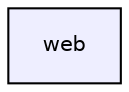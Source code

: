 digraph "web" {
  compound=true
  node [ fontsize="10", fontname="Helvetica"];
  edge [ labelfontsize="10", labelfontname="Helvetica"];
  dir_562abdcd8625d4bf7bad2fe6fe01354c [shape=box, label="web", style="filled", fillcolor="#eeeeff", pencolor="black", URL="dir_562abdcd8625d4bf7bad2fe6fe01354c.html"];
}
